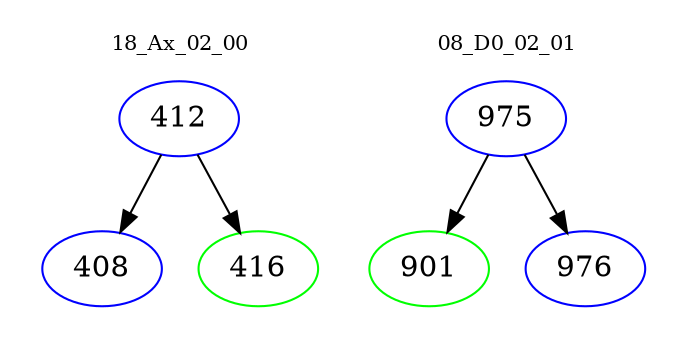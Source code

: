 digraph{
subgraph cluster_0 {
color = white
label = "18_Ax_02_00";
fontsize=10;
T0_412 [label="412", color="blue"]
T0_412 -> T0_408 [color="black"]
T0_408 [label="408", color="blue"]
T0_412 -> T0_416 [color="black"]
T0_416 [label="416", color="green"]
}
subgraph cluster_1 {
color = white
label = "08_D0_02_01";
fontsize=10;
T1_975 [label="975", color="blue"]
T1_975 -> T1_901 [color="black"]
T1_901 [label="901", color="green"]
T1_975 -> T1_976 [color="black"]
T1_976 [label="976", color="blue"]
}
}
